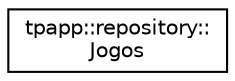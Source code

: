 digraph "Graphical Class Hierarchy"
{
 // LATEX_PDF_SIZE
  edge [fontname="Helvetica",fontsize="10",labelfontname="Helvetica",labelfontsize="10"];
  node [fontname="Helvetica",fontsize="10",shape=record];
  rankdir="LR";
  Node0 [label="tpapp::repository::\lJogos",height=0.2,width=0.4,color="black", fillcolor="white", style="filled",URL="$classtpapp_1_1repository_1_1Jogos.html",tooltip=" "];
}
